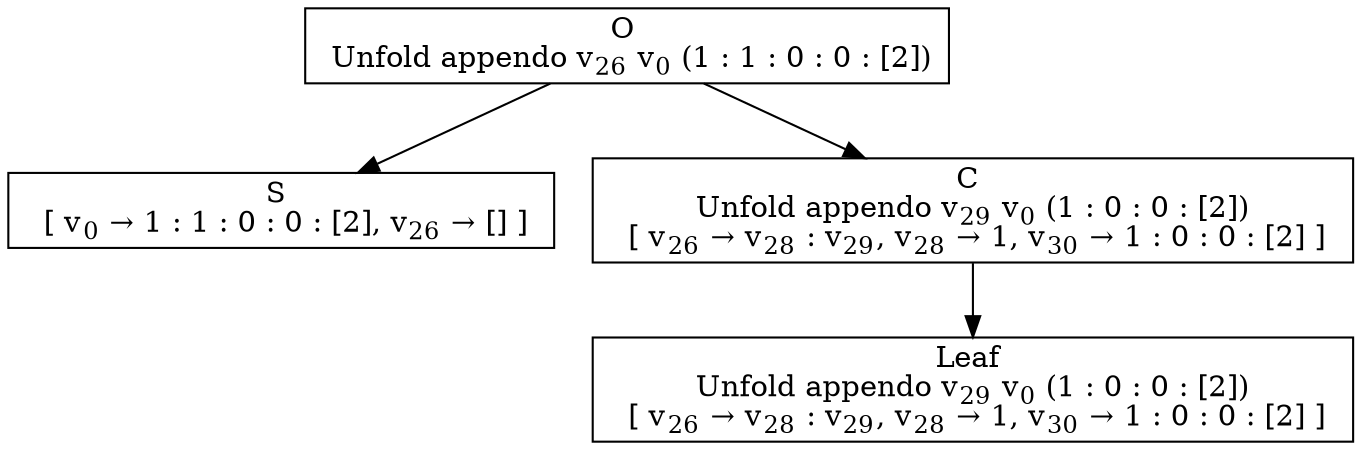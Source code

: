 digraph {
    graph [rankdir=TB
          ,bgcolor=transparent];
    node [shape=box
         ,fillcolor=white
         ,style=filled];
    0 [label=<O <BR/> Unfold appendo v<SUB>26</SUB> v<SUB>0</SUB> (1 : 1 : 0 : 0 : [2])>];
    1 [label=<S <BR/>  [ v<SUB>0</SUB> &rarr; 1 : 1 : 0 : 0 : [2], v<SUB>26</SUB> &rarr; [] ] >];
    2 [label=<C <BR/> Unfold appendo v<SUB>29</SUB> v<SUB>0</SUB> (1 : 0 : 0 : [2]) <BR/>  [ v<SUB>26</SUB> &rarr; v<SUB>28</SUB> : v<SUB>29</SUB>, v<SUB>28</SUB> &rarr; 1, v<SUB>30</SUB> &rarr; 1 : 0 : 0 : [2] ] >];
    3 [label=<Leaf <BR/> Unfold appendo v<SUB>29</SUB> v<SUB>0</SUB> (1 : 0 : 0 : [2]) <BR/>  [ v<SUB>26</SUB> &rarr; v<SUB>28</SUB> : v<SUB>29</SUB>, v<SUB>28</SUB> &rarr; 1, v<SUB>30</SUB> &rarr; 1 : 0 : 0 : [2] ] >];
    0 -> 1 [label=""];
    0 -> 2 [label=""];
    2 -> 3 [label=""];
}